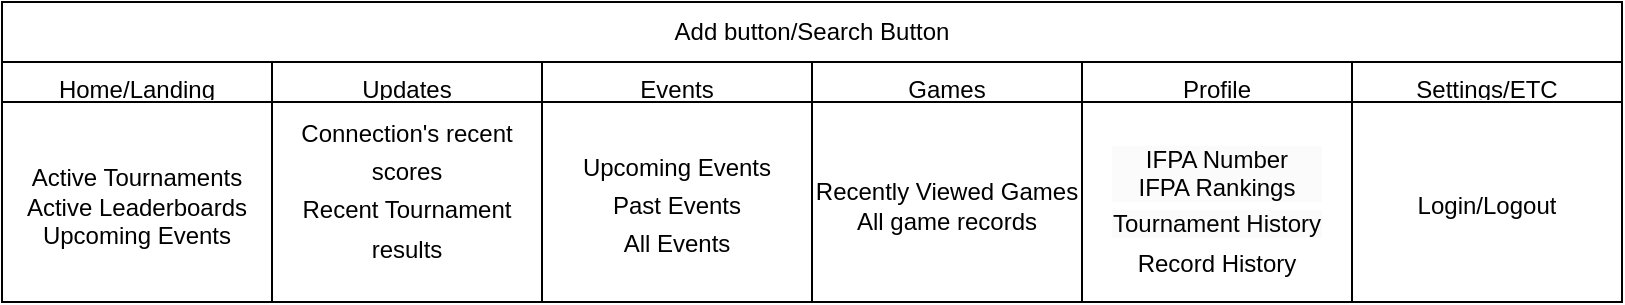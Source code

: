 <mxfile version="24.2.3" type="github">
  <diagram name="Page-1" id="R8laXDRC6GvlOQ-kIE2n">
    <mxGraphModel dx="1434" dy="746" grid="1" gridSize="10" guides="1" tooltips="1" connect="1" arrows="1" fold="1" page="1" pageScale="1" pageWidth="850" pageHeight="1100" math="0" shadow="0">
      <root>
        <mxCell id="0" />
        <mxCell id="1" parent="0" />
        <mxCell id="0qwkw96AeZjLtnNNhL9u-28" value="" style="shape=table;startSize=0;container=1;collapsible=0;childLayout=tableLayout;fontSize=13;" vertex="1" parent="1">
          <mxGeometry x="20" y="50" width="405" height="120" as="geometry" />
        </mxCell>
        <mxCell id="0qwkw96AeZjLtnNNhL9u-29" value="" style="shape=tableRow;horizontal=0;startSize=0;swimlaneHead=0;swimlaneBody=0;strokeColor=inherit;top=0;left=0;bottom=0;right=0;collapsible=0;dropTarget=0;fillColor=none;points=[[0,0.5],[1,0.5]];portConstraint=eastwest;fontSize=16;" vertex="1" parent="0qwkw96AeZjLtnNNhL9u-28">
          <mxGeometry width="405" height="20" as="geometry" />
        </mxCell>
        <mxCell id="0qwkw96AeZjLtnNNhL9u-30" value="&lt;font style=&quot;font-size: 12px;&quot;&gt;Home/Landing&lt;/font&gt;" style="shape=partialRectangle;html=1;whiteSpace=wrap;connectable=0;strokeColor=inherit;overflow=hidden;fillColor=none;top=0;left=0;bottom=0;right=0;pointerEvents=1;fontSize=16;" vertex="1" parent="0qwkw96AeZjLtnNNhL9u-29">
          <mxGeometry width="135" height="20" as="geometry">
            <mxRectangle width="135" height="20" as="alternateBounds" />
          </mxGeometry>
        </mxCell>
        <mxCell id="0qwkw96AeZjLtnNNhL9u-31" value="&lt;font style=&quot;font-size: 12px;&quot;&gt;Updates&lt;/font&gt;" style="shape=partialRectangle;html=1;whiteSpace=wrap;connectable=0;strokeColor=inherit;overflow=hidden;fillColor=none;top=0;left=0;bottom=0;right=0;pointerEvents=1;fontSize=16;" vertex="1" parent="0qwkw96AeZjLtnNNhL9u-29">
          <mxGeometry x="135" width="135" height="20" as="geometry">
            <mxRectangle width="135" height="20" as="alternateBounds" />
          </mxGeometry>
        </mxCell>
        <mxCell id="0qwkw96AeZjLtnNNhL9u-32" value="&lt;font style=&quot;font-size: 12px;&quot;&gt;Events&lt;/font&gt;" style="shape=partialRectangle;html=1;whiteSpace=wrap;connectable=0;strokeColor=inherit;overflow=hidden;fillColor=none;top=0;left=0;bottom=0;right=0;pointerEvents=1;fontSize=16;" vertex="1" parent="0qwkw96AeZjLtnNNhL9u-29">
          <mxGeometry x="270" width="135" height="20" as="geometry">
            <mxRectangle width="135" height="20" as="alternateBounds" />
          </mxGeometry>
        </mxCell>
        <mxCell id="0qwkw96AeZjLtnNNhL9u-33" value="" style="shape=tableRow;horizontal=0;startSize=0;swimlaneHead=0;swimlaneBody=0;strokeColor=inherit;top=0;left=0;bottom=0;right=0;collapsible=0;dropTarget=0;fillColor=none;points=[[0,0.5],[1,0.5]];portConstraint=eastwest;fontSize=16;" vertex="1" parent="0qwkw96AeZjLtnNNhL9u-28">
          <mxGeometry y="20" width="405" height="100" as="geometry" />
        </mxCell>
        <mxCell id="0qwkw96AeZjLtnNNhL9u-34" value="&lt;font style=&quot;font-size: 12px;&quot;&gt;Active Tournaments&lt;/font&gt;&lt;div style=&quot;font-size: 12px;&quot;&gt;&lt;font style=&quot;font-size: 12px;&quot;&gt;Active Leaderboards&lt;/font&gt;&lt;/div&gt;&lt;div style=&quot;font-size: 12px;&quot;&gt;Upcoming Events&lt;/div&gt;" style="shape=partialRectangle;html=1;whiteSpace=wrap;connectable=0;strokeColor=inherit;overflow=hidden;fillColor=none;top=0;left=0;bottom=0;right=0;pointerEvents=1;fontSize=16;" vertex="1" parent="0qwkw96AeZjLtnNNhL9u-33">
          <mxGeometry width="135" height="100" as="geometry">
            <mxRectangle width="135" height="100" as="alternateBounds" />
          </mxGeometry>
        </mxCell>
        <mxCell id="0qwkw96AeZjLtnNNhL9u-35" value="&lt;font style=&quot;font-size: 12px;&quot;&gt;Connection&#39;s recent scores&lt;/font&gt;&lt;div&gt;&lt;font style=&quot;font-size: 12px;&quot;&gt;Recent Tournament results&lt;/font&gt;&lt;div style=&quot;font-size: 12px;&quot;&gt;&lt;br&gt;&lt;/div&gt;&lt;/div&gt;" style="shape=partialRectangle;html=1;whiteSpace=wrap;connectable=0;strokeColor=inherit;overflow=hidden;fillColor=none;top=0;left=0;bottom=0;right=0;pointerEvents=1;fontSize=16;" vertex="1" parent="0qwkw96AeZjLtnNNhL9u-33">
          <mxGeometry x="135" width="135" height="100" as="geometry">
            <mxRectangle width="135" height="100" as="alternateBounds" />
          </mxGeometry>
        </mxCell>
        <mxCell id="0qwkw96AeZjLtnNNhL9u-36" value="&lt;font style=&quot;font-size: 12px;&quot;&gt;Upcoming Events&lt;/font&gt;&lt;div&gt;&lt;font style=&quot;font-size: 12px;&quot;&gt;Past Events&lt;/font&gt;&lt;/div&gt;&lt;div&gt;&lt;font style=&quot;font-size: 12px;&quot;&gt;All Events&lt;/font&gt;&lt;/div&gt;" style="shape=partialRectangle;html=1;whiteSpace=wrap;connectable=0;strokeColor=inherit;overflow=hidden;fillColor=none;top=0;left=0;bottom=0;right=0;pointerEvents=1;fontSize=16;" vertex="1" parent="0qwkw96AeZjLtnNNhL9u-33">
          <mxGeometry x="270" width="135" height="100" as="geometry">
            <mxRectangle width="135" height="100" as="alternateBounds" />
          </mxGeometry>
        </mxCell>
        <mxCell id="0qwkw96AeZjLtnNNhL9u-44" value="" style="shape=table;startSize=0;container=1;collapsible=0;childLayout=tableLayout;fontSize=16;" vertex="1" parent="1">
          <mxGeometry x="425" y="50" width="405" height="120" as="geometry" />
        </mxCell>
        <mxCell id="0qwkw96AeZjLtnNNhL9u-45" value="" style="shape=tableRow;horizontal=0;startSize=0;swimlaneHead=0;swimlaneBody=0;strokeColor=inherit;top=0;left=0;bottom=0;right=0;collapsible=0;dropTarget=0;fillColor=none;points=[[0,0.5],[1,0.5]];portConstraint=eastwest;fontSize=16;" vertex="1" parent="0qwkw96AeZjLtnNNhL9u-44">
          <mxGeometry width="405" height="20" as="geometry" />
        </mxCell>
        <mxCell id="0qwkw96AeZjLtnNNhL9u-46" value="&lt;font style=&quot;font-size: 12px;&quot;&gt;Games&lt;/font&gt;" style="shape=partialRectangle;html=1;whiteSpace=wrap;connectable=0;strokeColor=inherit;overflow=hidden;fillColor=none;top=0;left=0;bottom=0;right=0;pointerEvents=1;fontSize=16;" vertex="1" parent="0qwkw96AeZjLtnNNhL9u-45">
          <mxGeometry width="135" height="20" as="geometry">
            <mxRectangle width="135" height="20" as="alternateBounds" />
          </mxGeometry>
        </mxCell>
        <mxCell id="0qwkw96AeZjLtnNNhL9u-47" value="&lt;font style=&quot;font-size: 12px;&quot;&gt;Profile&lt;/font&gt;" style="shape=partialRectangle;html=1;whiteSpace=wrap;connectable=0;strokeColor=inherit;overflow=hidden;fillColor=none;top=0;left=0;bottom=0;right=0;pointerEvents=1;fontSize=16;" vertex="1" parent="0qwkw96AeZjLtnNNhL9u-45">
          <mxGeometry x="135" width="135" height="20" as="geometry">
            <mxRectangle width="135" height="20" as="alternateBounds" />
          </mxGeometry>
        </mxCell>
        <mxCell id="0qwkw96AeZjLtnNNhL9u-48" value="&lt;font style=&quot;font-size: 12px;&quot;&gt;Settings/ETC&lt;/font&gt;" style="shape=partialRectangle;html=1;whiteSpace=wrap;connectable=0;strokeColor=inherit;overflow=hidden;fillColor=none;top=0;left=0;bottom=0;right=0;pointerEvents=1;fontSize=16;" vertex="1" parent="0qwkw96AeZjLtnNNhL9u-45">
          <mxGeometry x="270" width="135" height="20" as="geometry">
            <mxRectangle width="135" height="20" as="alternateBounds" />
          </mxGeometry>
        </mxCell>
        <mxCell id="0qwkw96AeZjLtnNNhL9u-49" value="" style="shape=tableRow;horizontal=0;startSize=0;swimlaneHead=0;swimlaneBody=0;strokeColor=inherit;top=0;left=0;bottom=0;right=0;collapsible=0;dropTarget=0;fillColor=none;points=[[0,0.5],[1,0.5]];portConstraint=eastwest;fontSize=16;" vertex="1" parent="0qwkw96AeZjLtnNNhL9u-44">
          <mxGeometry y="20" width="405" height="100" as="geometry" />
        </mxCell>
        <mxCell id="0qwkw96AeZjLtnNNhL9u-50" value="&lt;font style=&quot;font-size: 12px;&quot;&gt;Recently Viewed Games&lt;/font&gt;&lt;div style=&quot;font-size: 12px;&quot;&gt;&lt;font style=&quot;font-size: 12px;&quot;&gt;All game records&lt;/font&gt;&lt;/div&gt;" style="shape=partialRectangle;html=1;whiteSpace=wrap;connectable=0;strokeColor=inherit;overflow=hidden;fillColor=none;top=0;left=0;bottom=0;right=0;pointerEvents=1;fontSize=16;" vertex="1" parent="0qwkw96AeZjLtnNNhL9u-49">
          <mxGeometry width="135" height="100" as="geometry">
            <mxRectangle width="135" height="100" as="alternateBounds" />
          </mxGeometry>
        </mxCell>
        <mxCell id="0qwkw96AeZjLtnNNhL9u-51" value="&lt;br&gt;&lt;div style=&quot;forced-color-adjust: none; color: rgb(0, 0, 0); font-family: Helvetica; font-size: 12px; font-style: normal; font-variant-ligatures: normal; font-variant-caps: normal; font-weight: 400; letter-spacing: normal; orphans: 2; text-align: center; text-indent: 0px; text-transform: none; widows: 2; word-spacing: 0px; -webkit-text-stroke-width: 0px; white-space: normal; background-color: rgb(251, 251, 251); text-decoration-thickness: initial; text-decoration-style: initial; text-decoration-color: initial;&quot;&gt;IFPA Number&lt;/div&gt;&lt;div style=&quot;forced-color-adjust: none; color: rgb(0, 0, 0); font-family: Helvetica; font-size: 12px; font-style: normal; font-variant-ligatures: normal; font-variant-caps: normal; font-weight: 400; letter-spacing: normal; orphans: 2; text-align: center; text-indent: 0px; text-transform: none; widows: 2; word-spacing: 0px; -webkit-text-stroke-width: 0px; white-space: normal; background-color: rgb(251, 251, 251); text-decoration-thickness: initial; text-decoration-style: initial; text-decoration-color: initial;&quot;&gt;IFPA Rankings&lt;/div&gt;&lt;span style=&quot;color: rgb(0, 0, 0); font-family: Helvetica; font-size: 12px; font-style: normal; font-variant-ligatures: normal; font-variant-caps: normal; font-weight: 400; letter-spacing: normal; orphans: 2; text-align: center; text-indent: 0px; text-transform: none; widows: 2; word-spacing: 0px; -webkit-text-stroke-width: 0px; white-space: normal; background-color: rgb(251, 251, 251); text-decoration-thickness: initial; text-decoration-style: initial; text-decoration-color: initial; display: inline !important; float: none;&quot;&gt;Tournament History&lt;/span&gt;&lt;div&gt;&lt;span style=&quot;font-size: 12px;&quot;&gt;Record History&lt;br&gt;&lt;/span&gt;&lt;br&gt;&lt;/div&gt;" style="shape=partialRectangle;html=1;whiteSpace=wrap;connectable=0;strokeColor=inherit;overflow=hidden;fillColor=none;top=0;left=0;bottom=0;right=0;pointerEvents=1;fontSize=16;" vertex="1" parent="0qwkw96AeZjLtnNNhL9u-49">
          <mxGeometry x="135" width="135" height="100" as="geometry">
            <mxRectangle width="135" height="100" as="alternateBounds" />
          </mxGeometry>
        </mxCell>
        <mxCell id="0qwkw96AeZjLtnNNhL9u-52" value="&lt;font style=&quot;font-size: 12px;&quot;&gt;Login/Logout&lt;/font&gt;" style="shape=partialRectangle;html=1;whiteSpace=wrap;connectable=0;strokeColor=inherit;overflow=hidden;fillColor=none;top=0;left=0;bottom=0;right=0;pointerEvents=1;fontSize=16;" vertex="1" parent="0qwkw96AeZjLtnNNhL9u-49">
          <mxGeometry x="270" width="135" height="100" as="geometry">
            <mxRectangle width="135" height="100" as="alternateBounds" />
          </mxGeometry>
        </mxCell>
        <mxCell id="0qwkw96AeZjLtnNNhL9u-57" value="Add button/Search Button" style="rounded=0;whiteSpace=wrap;html=1;" vertex="1" parent="1">
          <mxGeometry x="20" y="20" width="810" height="30" as="geometry" />
        </mxCell>
      </root>
    </mxGraphModel>
  </diagram>
</mxfile>
